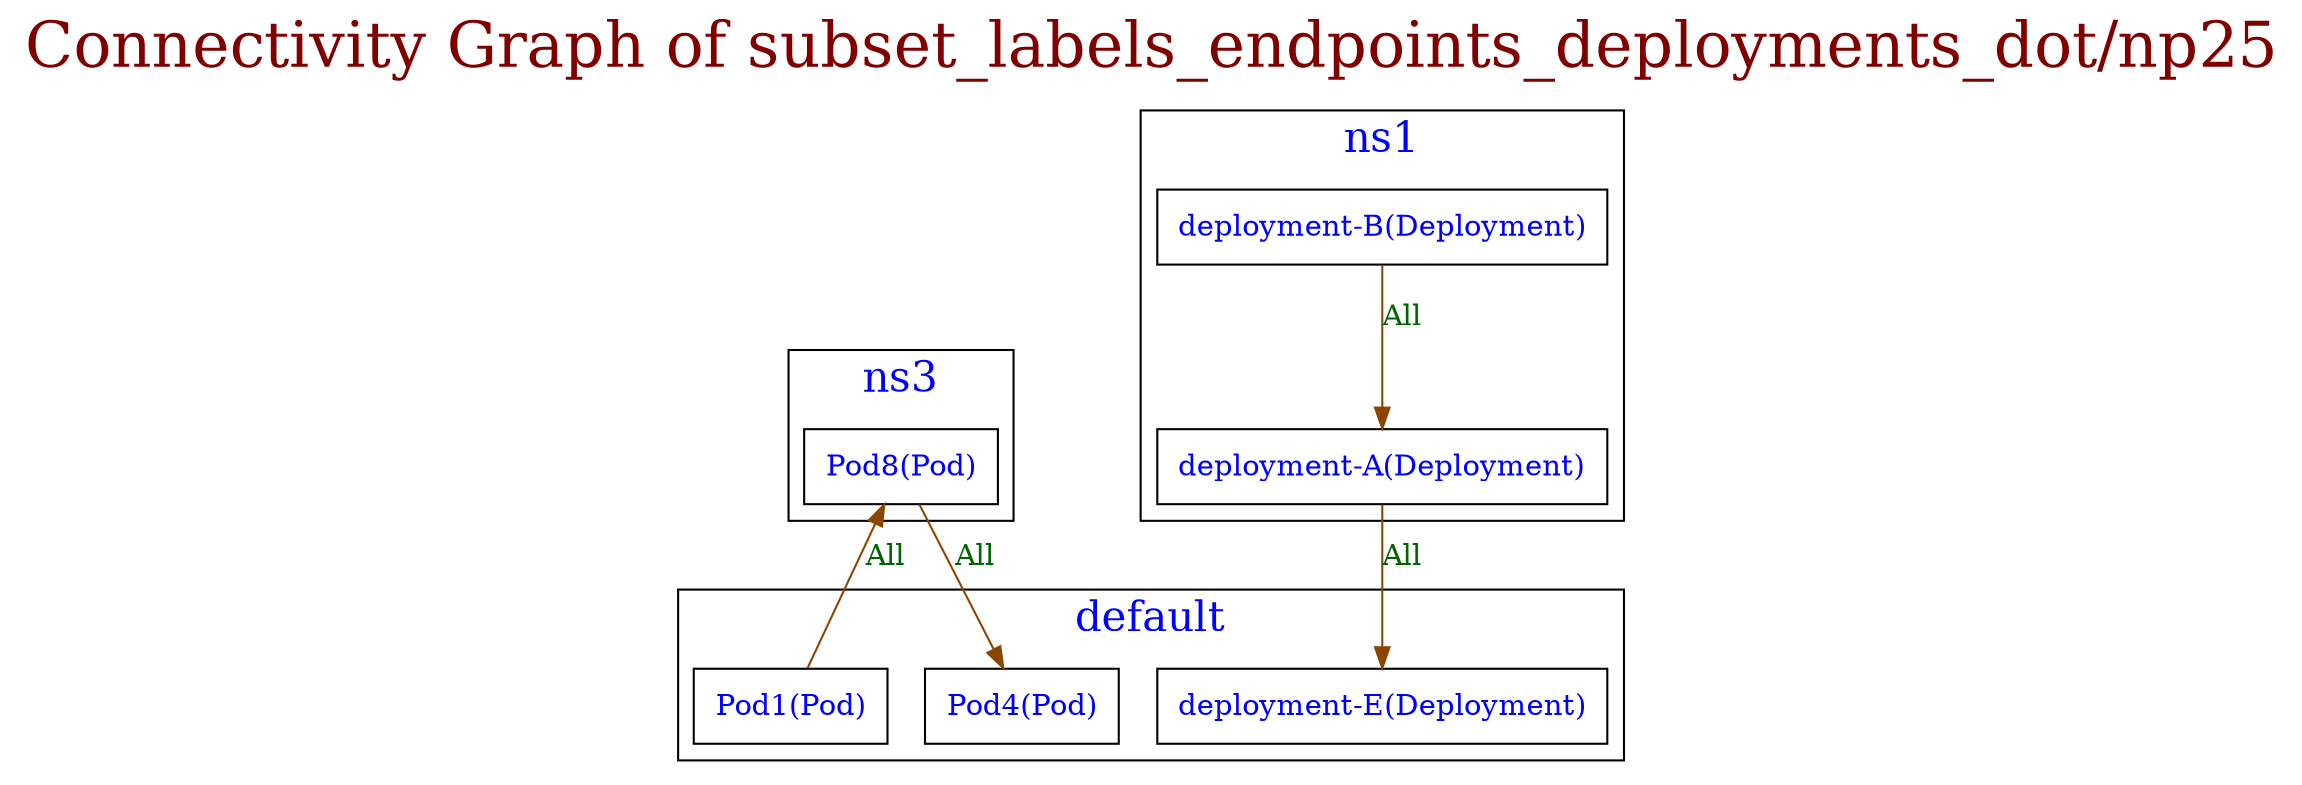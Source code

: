 // The Connectivity Graph of subset_labels_endpoints_deployments_dot/np25
digraph {
	label="Connectivity Graph of subset_labels_endpoints_deployments_dot/np25"	labelloc = "t"
	fontsize=30
	fontcolor=webmaroon
subgraph cluster_default_namespace{
	label="default"
	fontsize=20
	fontcolor=blue
	"default/Pod1(Pod)" [label=<<table border="0" cellspacing="0"><tr><td>Pod1(Pod)</td></tr></table>> shape=box fontcolor=blue]
	"default/Pod4(Pod)" [label=<<table border="0" cellspacing="0"><tr><td>Pod4(Pod)</td></tr></table>> shape=box fontcolor=blue]
	"default/deployment-E(Deployment)" [label=<<table border="0" cellspacing="0"><tr><td>deployment-E(Deployment)</td></tr></table>> shape=box fontcolor=blue]
}
subgraph cluster_ns1_namespace{
	label="ns1"
	fontsize=20
	fontcolor=blue
	"ns1/deployment-A(Deployment)" [label=<<table border="0" cellspacing="0"><tr><td>deployment-A(Deployment)</td></tr></table>> shape=box fontcolor=blue]
	"ns1/deployment-B(Deployment)" [label=<<table border="0" cellspacing="0"><tr><td>deployment-B(Deployment)</td></tr></table>> shape=box fontcolor=blue]
}
subgraph cluster_ns3_namespace{
	label="ns3"
	fontsize=20
	fontcolor=blue
	"ns3/Pod8(Pod)" [label=<<table border="0" cellspacing="0"><tr><td>Pod8(Pod)</td></tr></table>> shape=box fontcolor=blue]
}
	"default/Pod1(Pod)" -> "ns3/Pod8(Pod)"[label="All" color=darkorange4 fontcolor=darkgreen dir=both arrowhead=normal arrowtail=none]
	"ns1/deployment-A(Deployment)" -> "default/deployment-E(Deployment)"[label="All" color=darkorange4 fontcolor=darkgreen dir=both arrowhead=normal arrowtail=none]
	"ns1/deployment-B(Deployment)" -> "ns1/deployment-A(Deployment)"[label="All" color=darkorange4 fontcolor=darkgreen dir=both arrowhead=normal arrowtail=none]
	"ns3/Pod8(Pod)" -> "default/Pod4(Pod)"[label="All" color=darkorange4 fontcolor=darkgreen dir=both arrowhead=normal arrowtail=none]
}
